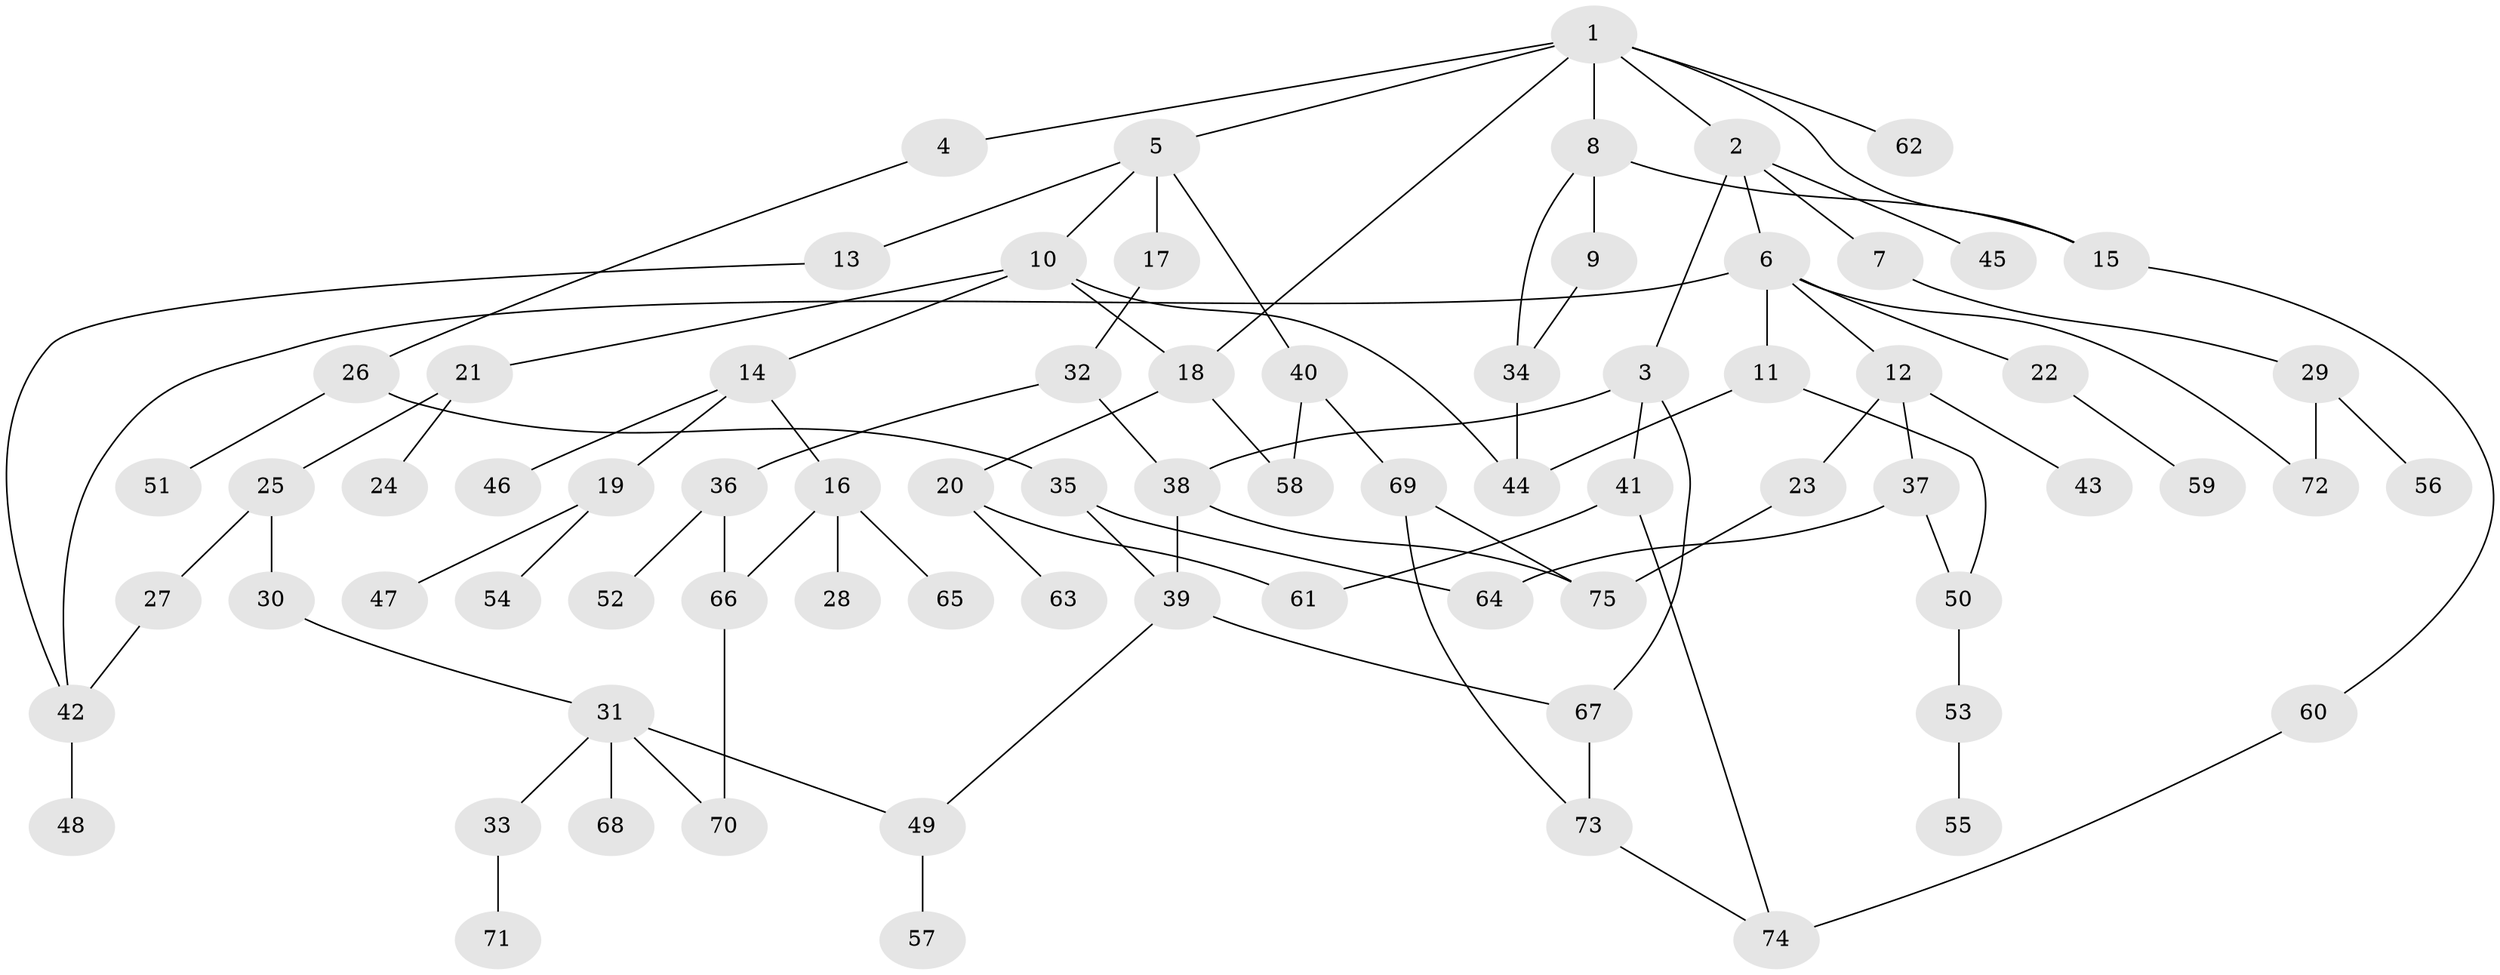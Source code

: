 // coarse degree distribution, {6: 0.03773584905660377, 3: 0.2830188679245283, 2: 0.3018867924528302, 5: 0.07547169811320754, 4: 0.1320754716981132, 1: 0.16981132075471697}
// Generated by graph-tools (version 1.1) at 2025/36/03/04/25 23:36:05]
// undirected, 75 vertices, 97 edges
graph export_dot {
  node [color=gray90,style=filled];
  1;
  2;
  3;
  4;
  5;
  6;
  7;
  8;
  9;
  10;
  11;
  12;
  13;
  14;
  15;
  16;
  17;
  18;
  19;
  20;
  21;
  22;
  23;
  24;
  25;
  26;
  27;
  28;
  29;
  30;
  31;
  32;
  33;
  34;
  35;
  36;
  37;
  38;
  39;
  40;
  41;
  42;
  43;
  44;
  45;
  46;
  47;
  48;
  49;
  50;
  51;
  52;
  53;
  54;
  55;
  56;
  57;
  58;
  59;
  60;
  61;
  62;
  63;
  64;
  65;
  66;
  67;
  68;
  69;
  70;
  71;
  72;
  73;
  74;
  75;
  1 -- 2;
  1 -- 4;
  1 -- 5;
  1 -- 8;
  1 -- 15;
  1 -- 62;
  1 -- 18;
  2 -- 3;
  2 -- 6;
  2 -- 7;
  2 -- 45;
  3 -- 38;
  3 -- 41;
  3 -- 67;
  4 -- 26;
  5 -- 10;
  5 -- 13;
  5 -- 17;
  5 -- 40;
  6 -- 11;
  6 -- 12;
  6 -- 22;
  6 -- 42;
  6 -- 72;
  7 -- 29;
  8 -- 9;
  8 -- 15;
  8 -- 34;
  9 -- 34;
  10 -- 14;
  10 -- 18;
  10 -- 21;
  10 -- 44;
  11 -- 44;
  11 -- 50;
  12 -- 23;
  12 -- 37;
  12 -- 43;
  13 -- 42;
  14 -- 16;
  14 -- 19;
  14 -- 46;
  15 -- 60;
  16 -- 28;
  16 -- 65;
  16 -- 66;
  17 -- 32;
  18 -- 20;
  18 -- 58;
  19 -- 47;
  19 -- 54;
  20 -- 63;
  20 -- 61;
  21 -- 24;
  21 -- 25;
  22 -- 59;
  23 -- 75;
  25 -- 27;
  25 -- 30;
  26 -- 35;
  26 -- 51;
  27 -- 42;
  29 -- 56;
  29 -- 72;
  30 -- 31;
  31 -- 33;
  31 -- 68;
  31 -- 70;
  31 -- 49;
  32 -- 36;
  32 -- 38;
  33 -- 71;
  34 -- 44;
  35 -- 39;
  35 -- 64;
  36 -- 52;
  36 -- 66;
  37 -- 50;
  37 -- 64;
  38 -- 39;
  38 -- 75;
  39 -- 49;
  39 -- 67;
  40 -- 58;
  40 -- 69;
  41 -- 61;
  41 -- 74;
  42 -- 48;
  49 -- 57;
  50 -- 53;
  53 -- 55;
  60 -- 74;
  66 -- 70;
  67 -- 73;
  69 -- 73;
  69 -- 75;
  73 -- 74;
}
